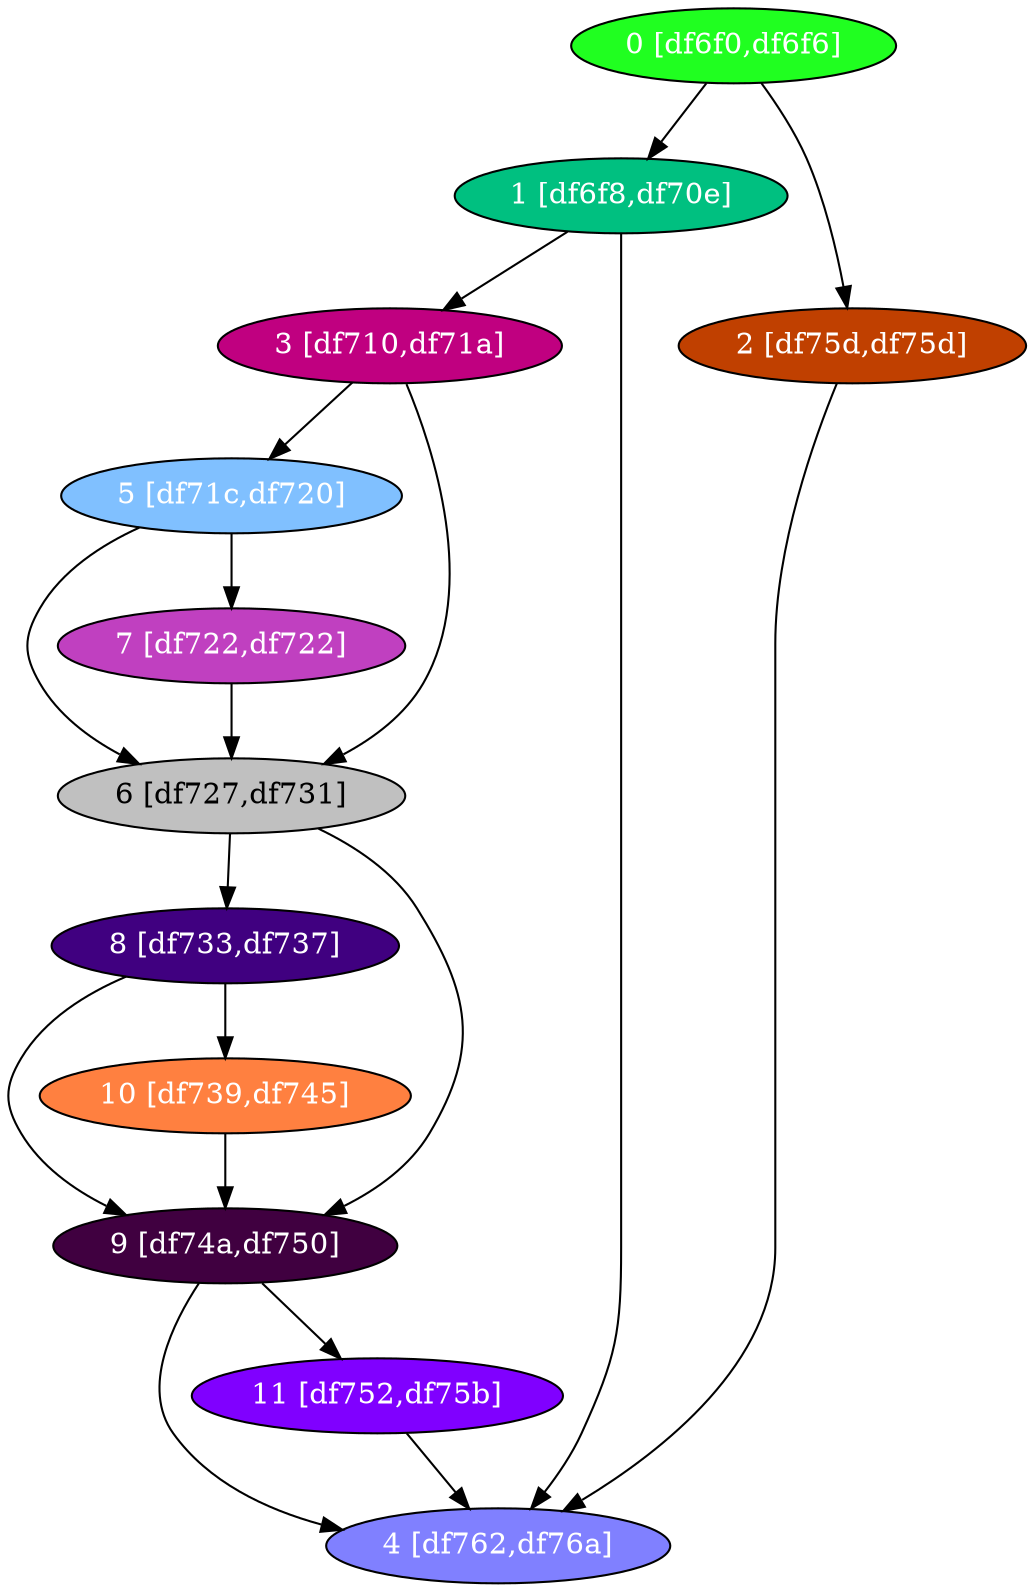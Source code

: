 diGraph libnss3{
	libnss3_0  [style=filled fillcolor="#20FF20" fontcolor="#ffffff" shape=oval label="0 [df6f0,df6f6]"]
	libnss3_1  [style=filled fillcolor="#00C080" fontcolor="#ffffff" shape=oval label="1 [df6f8,df70e]"]
	libnss3_2  [style=filled fillcolor="#C04000" fontcolor="#ffffff" shape=oval label="2 [df75d,df75d]"]
	libnss3_3  [style=filled fillcolor="#C00080" fontcolor="#ffffff" shape=oval label="3 [df710,df71a]"]
	libnss3_4  [style=filled fillcolor="#8080FF" fontcolor="#ffffff" shape=oval label="4 [df762,df76a]"]
	libnss3_5  [style=filled fillcolor="#80C0FF" fontcolor="#ffffff" shape=oval label="5 [df71c,df720]"]
	libnss3_6  [style=filled fillcolor="#C0C0C0" fontcolor="#000000" shape=oval label="6 [df727,df731]"]
	libnss3_7  [style=filled fillcolor="#C040C0" fontcolor="#ffffff" shape=oval label="7 [df722,df722]"]
	libnss3_8  [style=filled fillcolor="#400080" fontcolor="#ffffff" shape=oval label="8 [df733,df737]"]
	libnss3_9  [style=filled fillcolor="#400040" fontcolor="#ffffff" shape=oval label="9 [df74a,df750]"]
	libnss3_a  [style=filled fillcolor="#FF8040" fontcolor="#ffffff" shape=oval label="10 [df739,df745]"]
	libnss3_b  [style=filled fillcolor="#8000FF" fontcolor="#ffffff" shape=oval label="11 [df752,df75b]"]

	libnss3_0 -> libnss3_1
	libnss3_0 -> libnss3_2
	libnss3_1 -> libnss3_3
	libnss3_1 -> libnss3_4
	libnss3_2 -> libnss3_4
	libnss3_3 -> libnss3_5
	libnss3_3 -> libnss3_6
	libnss3_5 -> libnss3_6
	libnss3_5 -> libnss3_7
	libnss3_6 -> libnss3_8
	libnss3_6 -> libnss3_9
	libnss3_7 -> libnss3_6
	libnss3_8 -> libnss3_9
	libnss3_8 -> libnss3_a
	libnss3_9 -> libnss3_4
	libnss3_9 -> libnss3_b
	libnss3_a -> libnss3_9
	libnss3_b -> libnss3_4
}